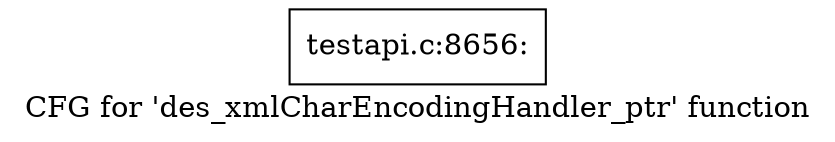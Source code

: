digraph "CFG for 'des_xmlCharEncodingHandler_ptr' function" {
	label="CFG for 'des_xmlCharEncodingHandler_ptr' function";

	Node0x4534650 [shape=record,label="{testapi.c:8656:}"];
}
